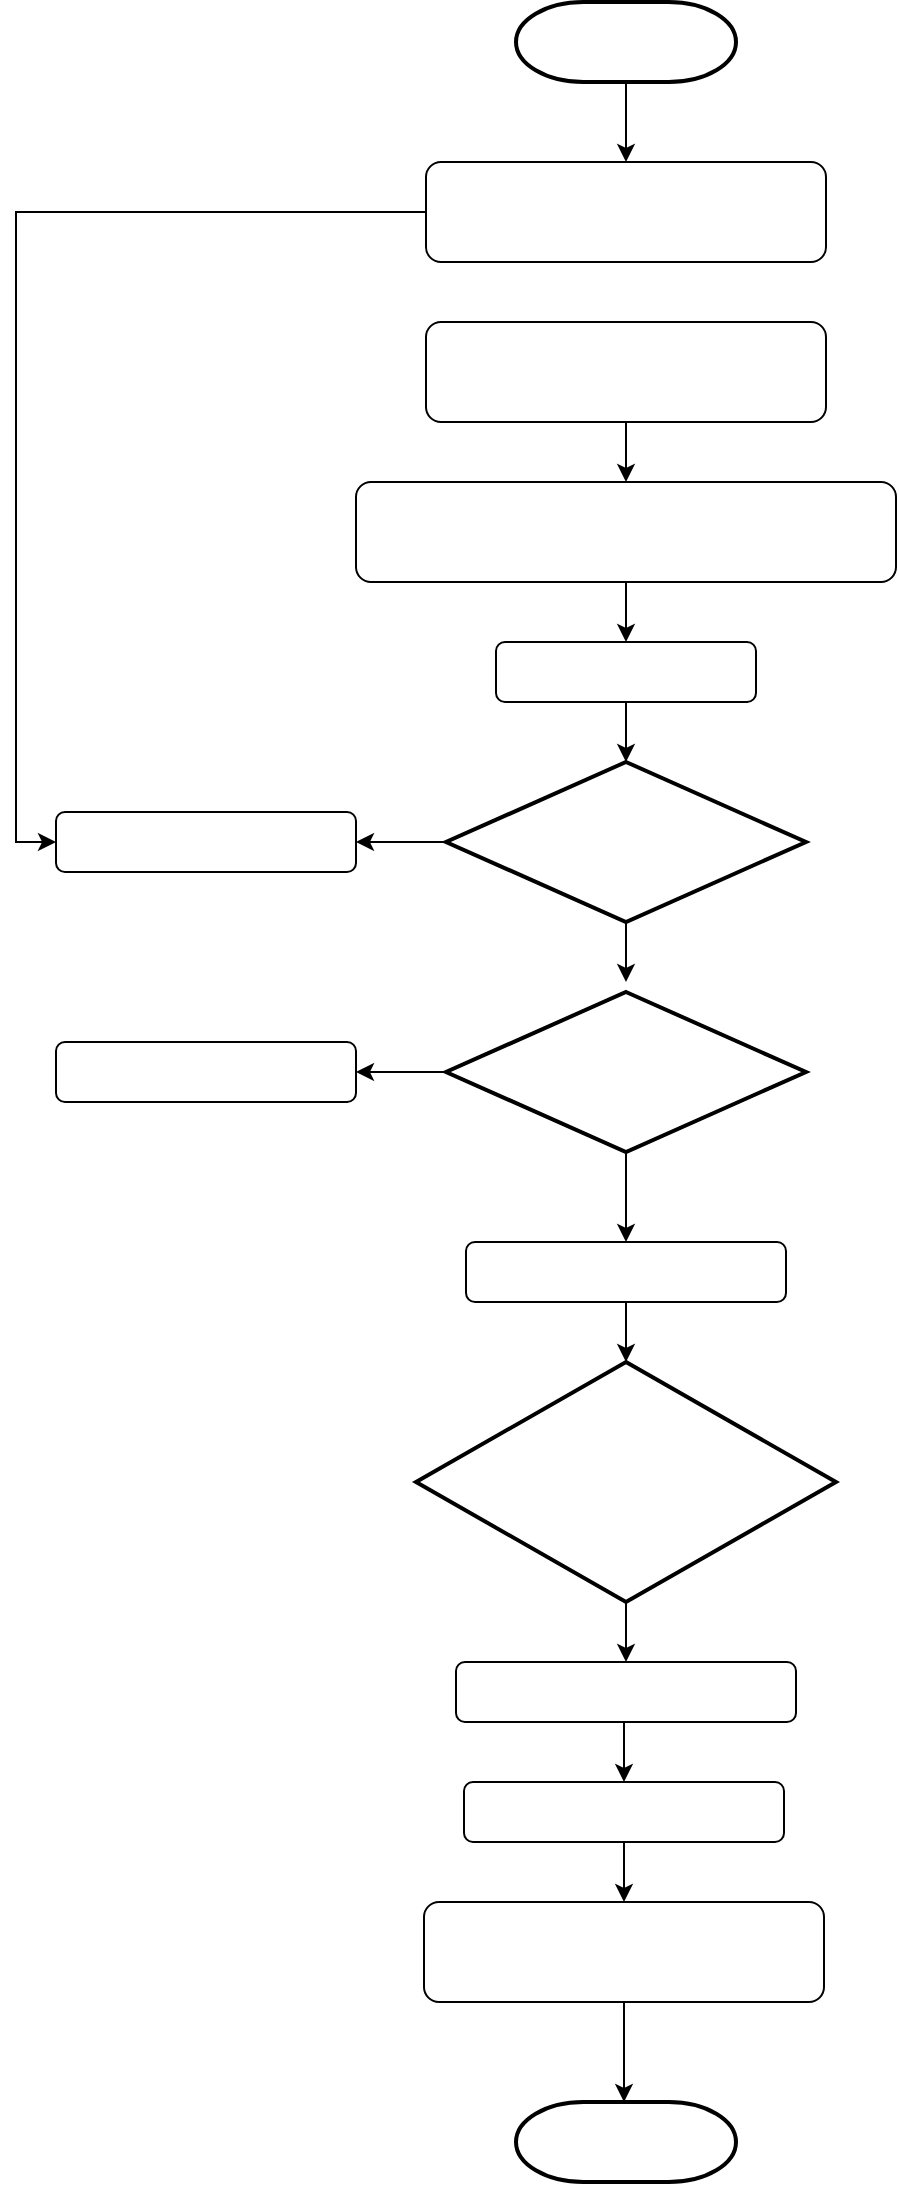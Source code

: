 <mxfile version="24.8.2">
  <diagram name="페이지-1" id="Io8NVU5aoumr0R-sHtpD">
    <mxGraphModel dx="954" dy="675" grid="1" gridSize="10" guides="1" tooltips="1" connect="1" arrows="1" fold="1" page="1" pageScale="1" pageWidth="827" pageHeight="1169" math="0" shadow="0">
      <root>
        <mxCell id="0" />
        <mxCell id="1" parent="0" />
        <mxCell id="McjlA-WI6kXCxL5cptJx-35" style="edgeStyle=orthogonalEdgeStyle;rounded=0;orthogonalLoop=1;jettySize=auto;html=1;exitX=0;exitY=0.5;exitDx=0;exitDy=0;entryX=0;entryY=0.5;entryDx=0;entryDy=0;" edge="1" parent="1" source="McjlA-WI6kXCxL5cptJx-2" target="McjlA-WI6kXCxL5cptJx-14">
          <mxGeometry relative="1" as="geometry" />
        </mxCell>
        <mxCell id="McjlA-WI6kXCxL5cptJx-2" value="" style="rounded=1;whiteSpace=wrap;html=1;" vertex="1" parent="1">
          <mxGeometry x="235" y="90" width="200" height="50" as="geometry" />
        </mxCell>
        <mxCell id="McjlA-WI6kXCxL5cptJx-21" style="edgeStyle=orthogonalEdgeStyle;rounded=0;orthogonalLoop=1;jettySize=auto;html=1;exitX=0.5;exitY=1;exitDx=0;exitDy=0;entryX=0.5;entryY=0;entryDx=0;entryDy=0;" edge="1" parent="1" source="McjlA-WI6kXCxL5cptJx-6" target="McjlA-WI6kXCxL5cptJx-7">
          <mxGeometry relative="1" as="geometry" />
        </mxCell>
        <mxCell id="McjlA-WI6kXCxL5cptJx-6" value="" style="rounded=1;whiteSpace=wrap;html=1;" vertex="1" parent="1">
          <mxGeometry x="235" y="170" width="200" height="50" as="geometry" />
        </mxCell>
        <mxCell id="McjlA-WI6kXCxL5cptJx-22" style="edgeStyle=orthogonalEdgeStyle;rounded=0;orthogonalLoop=1;jettySize=auto;html=1;exitX=0.5;exitY=1;exitDx=0;exitDy=0;entryX=0.5;entryY=0;entryDx=0;entryDy=0;" edge="1" parent="1" source="McjlA-WI6kXCxL5cptJx-7" target="McjlA-WI6kXCxL5cptJx-8">
          <mxGeometry relative="1" as="geometry" />
        </mxCell>
        <mxCell id="McjlA-WI6kXCxL5cptJx-7" value="" style="rounded=1;whiteSpace=wrap;html=1;" vertex="1" parent="1">
          <mxGeometry x="200" y="250" width="270" height="50" as="geometry" />
        </mxCell>
        <mxCell id="McjlA-WI6kXCxL5cptJx-8" value="" style="rounded=1;whiteSpace=wrap;html=1;" vertex="1" parent="1">
          <mxGeometry x="270" y="330" width="130" height="30" as="geometry" />
        </mxCell>
        <mxCell id="McjlA-WI6kXCxL5cptJx-9" value="" style="rounded=1;whiteSpace=wrap;html=1;" vertex="1" parent="1">
          <mxGeometry x="255" y="630" width="160" height="30" as="geometry" />
        </mxCell>
        <mxCell id="McjlA-WI6kXCxL5cptJx-29" style="edgeStyle=orthogonalEdgeStyle;rounded=0;orthogonalLoop=1;jettySize=auto;html=1;exitX=0.5;exitY=1;exitDx=0;exitDy=0;entryX=0.5;entryY=0;entryDx=0;entryDy=0;" edge="1" parent="1" source="McjlA-WI6kXCxL5cptJx-10" target="McjlA-WI6kXCxL5cptJx-11">
          <mxGeometry relative="1" as="geometry" />
        </mxCell>
        <mxCell id="McjlA-WI6kXCxL5cptJx-10" value="" style="rounded=1;whiteSpace=wrap;html=1;" vertex="1" parent="1">
          <mxGeometry x="250" y="840" width="170" height="30" as="geometry" />
        </mxCell>
        <mxCell id="McjlA-WI6kXCxL5cptJx-30" style="edgeStyle=orthogonalEdgeStyle;rounded=0;orthogonalLoop=1;jettySize=auto;html=1;exitX=0.5;exitY=1;exitDx=0;exitDy=0;entryX=0.5;entryY=0;entryDx=0;entryDy=0;" edge="1" parent="1" source="McjlA-WI6kXCxL5cptJx-11" target="McjlA-WI6kXCxL5cptJx-12">
          <mxGeometry relative="1" as="geometry" />
        </mxCell>
        <mxCell id="McjlA-WI6kXCxL5cptJx-11" value="" style="rounded=1;whiteSpace=wrap;html=1;" vertex="1" parent="1">
          <mxGeometry x="254" y="900" width="160" height="30" as="geometry" />
        </mxCell>
        <mxCell id="McjlA-WI6kXCxL5cptJx-32" style="edgeStyle=orthogonalEdgeStyle;rounded=0;orthogonalLoop=1;jettySize=auto;html=1;exitX=0.5;exitY=1;exitDx=0;exitDy=0;" edge="1" parent="1" source="McjlA-WI6kXCxL5cptJx-12">
          <mxGeometry relative="1" as="geometry">
            <mxPoint x="334" y="1060" as="targetPoint" />
          </mxGeometry>
        </mxCell>
        <mxCell id="McjlA-WI6kXCxL5cptJx-12" value="" style="rounded=1;whiteSpace=wrap;html=1;" vertex="1" parent="1">
          <mxGeometry x="234" y="960" width="200" height="50" as="geometry" />
        </mxCell>
        <mxCell id="McjlA-WI6kXCxL5cptJx-13" value="" style="rounded=1;whiteSpace=wrap;html=1;" vertex="1" parent="1">
          <mxGeometry x="50" y="530" width="150" height="30" as="geometry" />
        </mxCell>
        <mxCell id="McjlA-WI6kXCxL5cptJx-14" value="" style="rounded=1;whiteSpace=wrap;html=1;" vertex="1" parent="1">
          <mxGeometry x="50" y="415" width="150" height="30" as="geometry" />
        </mxCell>
        <mxCell id="McjlA-WI6kXCxL5cptJx-20" style="edgeStyle=orthogonalEdgeStyle;rounded=0;orthogonalLoop=1;jettySize=auto;html=1;exitX=0.5;exitY=1;exitDx=0;exitDy=0;exitPerimeter=0;entryX=0.5;entryY=0;entryDx=0;entryDy=0;" edge="1" parent="1" source="McjlA-WI6kXCxL5cptJx-15" target="McjlA-WI6kXCxL5cptJx-2">
          <mxGeometry relative="1" as="geometry" />
        </mxCell>
        <mxCell id="McjlA-WI6kXCxL5cptJx-15" value="" style="strokeWidth=2;html=1;shape=mxgraph.flowchart.terminator;whiteSpace=wrap;" vertex="1" parent="1">
          <mxGeometry x="280" y="10" width="110" height="40" as="geometry" />
        </mxCell>
        <mxCell id="McjlA-WI6kXCxL5cptJx-24" style="edgeStyle=orthogonalEdgeStyle;rounded=0;orthogonalLoop=1;jettySize=auto;html=1;exitX=0.5;exitY=1;exitDx=0;exitDy=0;exitPerimeter=0;" edge="1" parent="1" source="McjlA-WI6kXCxL5cptJx-16">
          <mxGeometry relative="1" as="geometry">
            <mxPoint x="335" y="500" as="targetPoint" />
          </mxGeometry>
        </mxCell>
        <mxCell id="McjlA-WI6kXCxL5cptJx-33" style="edgeStyle=orthogonalEdgeStyle;rounded=0;orthogonalLoop=1;jettySize=auto;html=1;exitX=0;exitY=0.5;exitDx=0;exitDy=0;exitPerimeter=0;entryX=1;entryY=0.5;entryDx=0;entryDy=0;" edge="1" parent="1" source="McjlA-WI6kXCxL5cptJx-16" target="McjlA-WI6kXCxL5cptJx-14">
          <mxGeometry relative="1" as="geometry" />
        </mxCell>
        <mxCell id="McjlA-WI6kXCxL5cptJx-16" value="" style="strokeWidth=2;html=1;shape=mxgraph.flowchart.decision;whiteSpace=wrap;" vertex="1" parent="1">
          <mxGeometry x="245" y="390" width="180" height="80" as="geometry" />
        </mxCell>
        <mxCell id="McjlA-WI6kXCxL5cptJx-25" style="edgeStyle=orthogonalEdgeStyle;rounded=0;orthogonalLoop=1;jettySize=auto;html=1;exitX=0.5;exitY=1;exitDx=0;exitDy=0;exitPerimeter=0;entryX=0.5;entryY=0;entryDx=0;entryDy=0;" edge="1" parent="1" source="McjlA-WI6kXCxL5cptJx-17" target="McjlA-WI6kXCxL5cptJx-9">
          <mxGeometry relative="1" as="geometry" />
        </mxCell>
        <mxCell id="McjlA-WI6kXCxL5cptJx-34" style="edgeStyle=orthogonalEdgeStyle;rounded=0;orthogonalLoop=1;jettySize=auto;html=1;exitX=0;exitY=0.5;exitDx=0;exitDy=0;exitPerimeter=0;" edge="1" parent="1" source="McjlA-WI6kXCxL5cptJx-17" target="McjlA-WI6kXCxL5cptJx-13">
          <mxGeometry relative="1" as="geometry" />
        </mxCell>
        <mxCell id="McjlA-WI6kXCxL5cptJx-17" value="" style="strokeWidth=2;html=1;shape=mxgraph.flowchart.decision;whiteSpace=wrap;" vertex="1" parent="1">
          <mxGeometry x="245" y="505" width="180" height="80" as="geometry" />
        </mxCell>
        <mxCell id="McjlA-WI6kXCxL5cptJx-27" style="edgeStyle=orthogonalEdgeStyle;rounded=0;orthogonalLoop=1;jettySize=auto;html=1;exitX=0.5;exitY=1;exitDx=0;exitDy=0;exitPerimeter=0;entryX=0.5;entryY=0;entryDx=0;entryDy=0;" edge="1" parent="1" source="McjlA-WI6kXCxL5cptJx-18" target="McjlA-WI6kXCxL5cptJx-10">
          <mxGeometry relative="1" as="geometry">
            <mxPoint x="335" y="830" as="targetPoint" />
          </mxGeometry>
        </mxCell>
        <mxCell id="McjlA-WI6kXCxL5cptJx-18" value="" style="strokeWidth=2;html=1;shape=mxgraph.flowchart.decision;whiteSpace=wrap;" vertex="1" parent="1">
          <mxGeometry x="230" y="690" width="210" height="120" as="geometry" />
        </mxCell>
        <mxCell id="McjlA-WI6kXCxL5cptJx-19" value="" style="strokeWidth=2;html=1;shape=mxgraph.flowchart.terminator;whiteSpace=wrap;" vertex="1" parent="1">
          <mxGeometry x="280" y="1060" width="110" height="40" as="geometry" />
        </mxCell>
        <mxCell id="McjlA-WI6kXCxL5cptJx-23" style="edgeStyle=orthogonalEdgeStyle;rounded=0;orthogonalLoop=1;jettySize=auto;html=1;exitX=0.5;exitY=1;exitDx=0;exitDy=0;entryX=0.5;entryY=0;entryDx=0;entryDy=0;entryPerimeter=0;" edge="1" parent="1" source="McjlA-WI6kXCxL5cptJx-8" target="McjlA-WI6kXCxL5cptJx-16">
          <mxGeometry relative="1" as="geometry" />
        </mxCell>
        <mxCell id="McjlA-WI6kXCxL5cptJx-26" style="edgeStyle=orthogonalEdgeStyle;rounded=0;orthogonalLoop=1;jettySize=auto;html=1;exitX=0.5;exitY=1;exitDx=0;exitDy=0;entryX=0.5;entryY=0;entryDx=0;entryDy=0;entryPerimeter=0;" edge="1" parent="1" source="McjlA-WI6kXCxL5cptJx-9" target="McjlA-WI6kXCxL5cptJx-18">
          <mxGeometry relative="1" as="geometry" />
        </mxCell>
      </root>
    </mxGraphModel>
  </diagram>
</mxfile>

